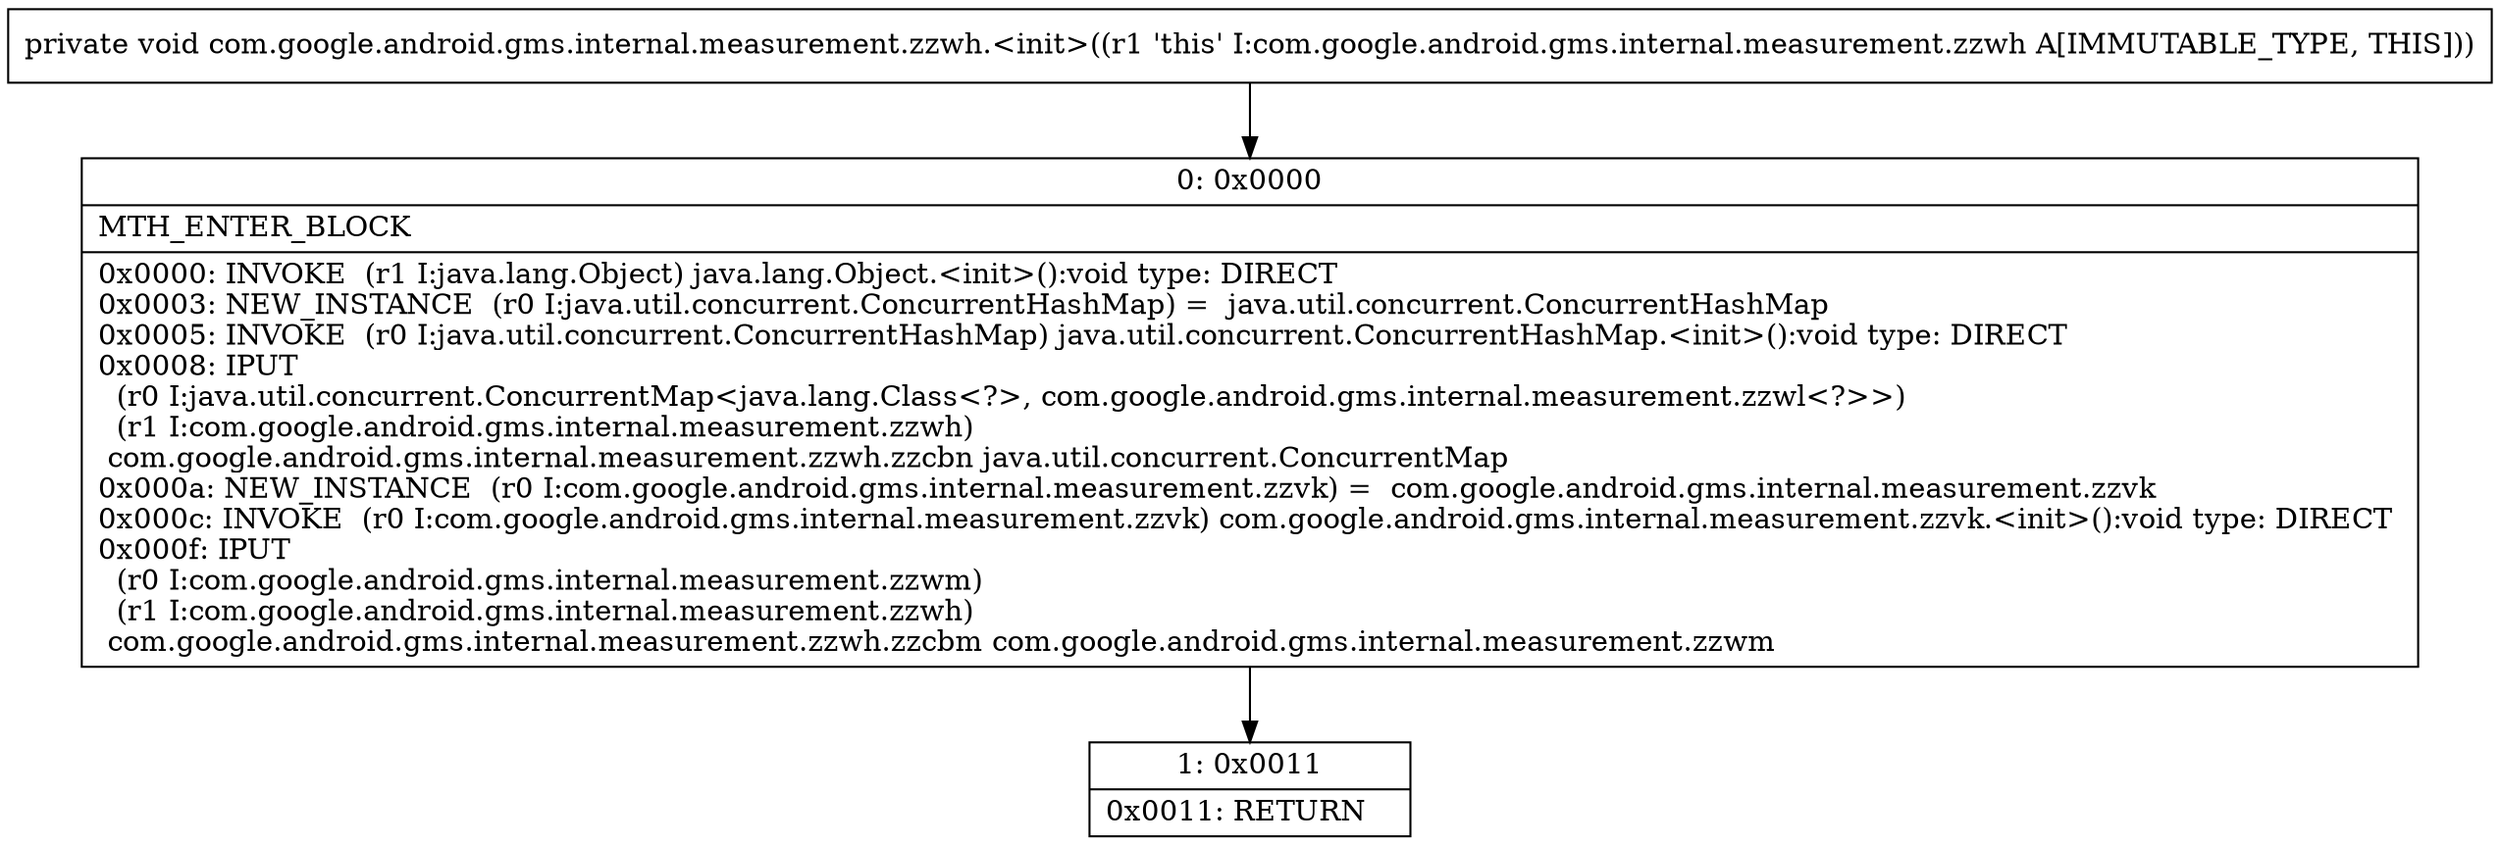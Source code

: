 digraph "CFG forcom.google.android.gms.internal.measurement.zzwh.\<init\>()V" {
Node_0 [shape=record,label="{0\:\ 0x0000|MTH_ENTER_BLOCK\l|0x0000: INVOKE  (r1 I:java.lang.Object) java.lang.Object.\<init\>():void type: DIRECT \l0x0003: NEW_INSTANCE  (r0 I:java.util.concurrent.ConcurrentHashMap) =  java.util.concurrent.ConcurrentHashMap \l0x0005: INVOKE  (r0 I:java.util.concurrent.ConcurrentHashMap) java.util.concurrent.ConcurrentHashMap.\<init\>():void type: DIRECT \l0x0008: IPUT  \l  (r0 I:java.util.concurrent.ConcurrentMap\<java.lang.Class\<?\>, com.google.android.gms.internal.measurement.zzwl\<?\>\>)\l  (r1 I:com.google.android.gms.internal.measurement.zzwh)\l com.google.android.gms.internal.measurement.zzwh.zzcbn java.util.concurrent.ConcurrentMap \l0x000a: NEW_INSTANCE  (r0 I:com.google.android.gms.internal.measurement.zzvk) =  com.google.android.gms.internal.measurement.zzvk \l0x000c: INVOKE  (r0 I:com.google.android.gms.internal.measurement.zzvk) com.google.android.gms.internal.measurement.zzvk.\<init\>():void type: DIRECT \l0x000f: IPUT  \l  (r0 I:com.google.android.gms.internal.measurement.zzwm)\l  (r1 I:com.google.android.gms.internal.measurement.zzwh)\l com.google.android.gms.internal.measurement.zzwh.zzcbm com.google.android.gms.internal.measurement.zzwm \l}"];
Node_1 [shape=record,label="{1\:\ 0x0011|0x0011: RETURN   \l}"];
MethodNode[shape=record,label="{private void com.google.android.gms.internal.measurement.zzwh.\<init\>((r1 'this' I:com.google.android.gms.internal.measurement.zzwh A[IMMUTABLE_TYPE, THIS])) }"];
MethodNode -> Node_0;
Node_0 -> Node_1;
}


